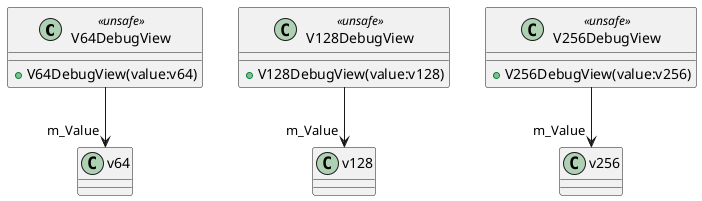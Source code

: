 @startuml
class V64DebugView <<unsafe>> {
    + V64DebugView(value:v64)
}
class V128DebugView <<unsafe>> {
    + V128DebugView(value:v128)
}
class V256DebugView <<unsafe>> {
    + V256DebugView(value:v256)
}
V64DebugView --> "m_Value" v64
V128DebugView --> "m_Value" v128
V256DebugView --> "m_Value" v256
@enduml
